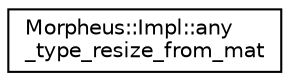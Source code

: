 digraph "Graphical Class Hierarchy"
{
 // LATEX_PDF_SIZE
  edge [fontname="Helvetica",fontsize="10",labelfontname="Helvetica",labelfontsize="10"];
  node [fontname="Helvetica",fontsize="10",shape=record];
  rankdir="LR";
  Node0 [label="Morpheus::Impl::any\l_type_resize_from_mat",height=0.2,width=0.4,color="black", fillcolor="white", style="filled",URL="$structMorpheus_1_1Impl_1_1any__type__resize__from__mat.html",tooltip=" "];
}
